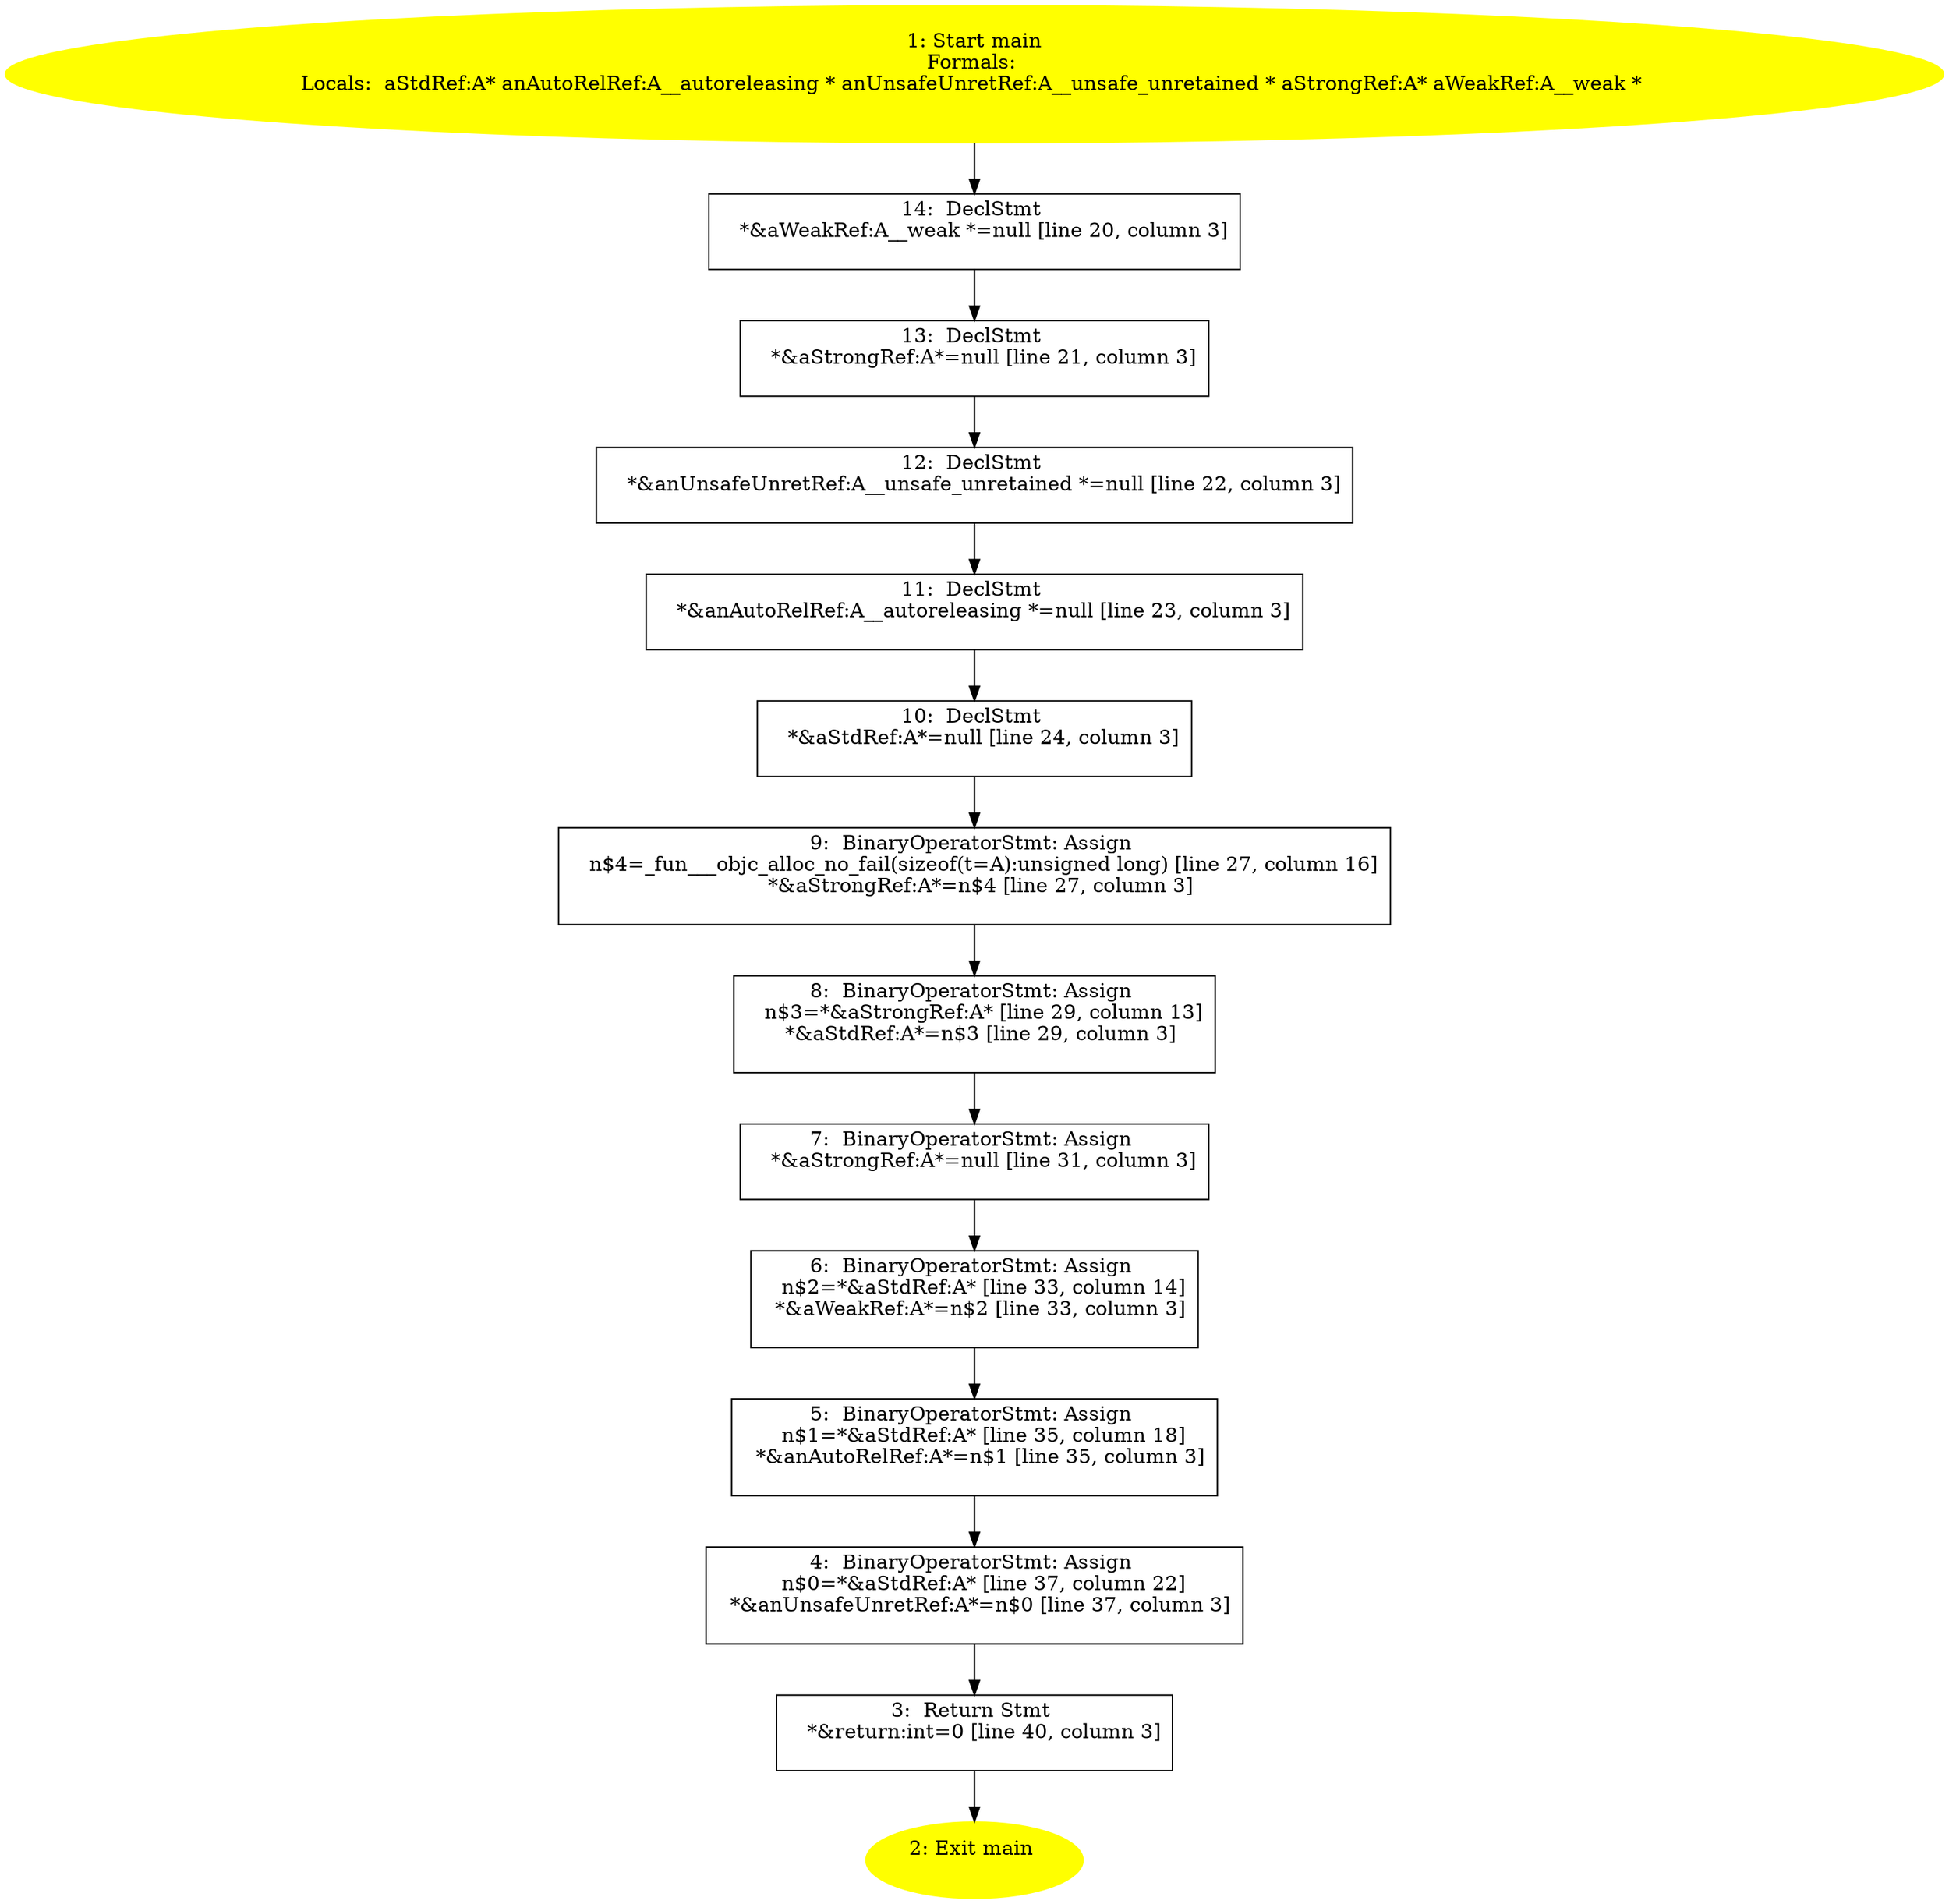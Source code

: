 /* @generated */
digraph cfg {
"main.fad58de7366495db4650cfefac2fcd61_1" [label="1: Start main\nFormals: \nLocals:  aStdRef:A* anAutoRelRef:A__autoreleasing * anUnsafeUnretRef:A__unsafe_unretained * aStrongRef:A* aWeakRef:A__weak * \n  " color=yellow style=filled]
	

	 "main.fad58de7366495db4650cfefac2fcd61_1" -> "main.fad58de7366495db4650cfefac2fcd61_14" ;
"main.fad58de7366495db4650cfefac2fcd61_2" [label="2: Exit main \n  " color=yellow style=filled]
	

"main.fad58de7366495db4650cfefac2fcd61_3" [label="3:  Return Stmt \n   *&return:int=0 [line 40, column 3]\n " shape="box"]
	

	 "main.fad58de7366495db4650cfefac2fcd61_3" -> "main.fad58de7366495db4650cfefac2fcd61_2" ;
"main.fad58de7366495db4650cfefac2fcd61_4" [label="4:  BinaryOperatorStmt: Assign \n   n$0=*&aStdRef:A* [line 37, column 22]\n  *&anUnsafeUnretRef:A*=n$0 [line 37, column 3]\n " shape="box"]
	

	 "main.fad58de7366495db4650cfefac2fcd61_4" -> "main.fad58de7366495db4650cfefac2fcd61_3" ;
"main.fad58de7366495db4650cfefac2fcd61_5" [label="5:  BinaryOperatorStmt: Assign \n   n$1=*&aStdRef:A* [line 35, column 18]\n  *&anAutoRelRef:A*=n$1 [line 35, column 3]\n " shape="box"]
	

	 "main.fad58de7366495db4650cfefac2fcd61_5" -> "main.fad58de7366495db4650cfefac2fcd61_4" ;
"main.fad58de7366495db4650cfefac2fcd61_6" [label="6:  BinaryOperatorStmt: Assign \n   n$2=*&aStdRef:A* [line 33, column 14]\n  *&aWeakRef:A*=n$2 [line 33, column 3]\n " shape="box"]
	

	 "main.fad58de7366495db4650cfefac2fcd61_6" -> "main.fad58de7366495db4650cfefac2fcd61_5" ;
"main.fad58de7366495db4650cfefac2fcd61_7" [label="7:  BinaryOperatorStmt: Assign \n   *&aStrongRef:A*=null [line 31, column 3]\n " shape="box"]
	

	 "main.fad58de7366495db4650cfefac2fcd61_7" -> "main.fad58de7366495db4650cfefac2fcd61_6" ;
"main.fad58de7366495db4650cfefac2fcd61_8" [label="8:  BinaryOperatorStmt: Assign \n   n$3=*&aStrongRef:A* [line 29, column 13]\n  *&aStdRef:A*=n$3 [line 29, column 3]\n " shape="box"]
	

	 "main.fad58de7366495db4650cfefac2fcd61_8" -> "main.fad58de7366495db4650cfefac2fcd61_7" ;
"main.fad58de7366495db4650cfefac2fcd61_9" [label="9:  BinaryOperatorStmt: Assign \n   n$4=_fun___objc_alloc_no_fail(sizeof(t=A):unsigned long) [line 27, column 16]\n  *&aStrongRef:A*=n$4 [line 27, column 3]\n " shape="box"]
	

	 "main.fad58de7366495db4650cfefac2fcd61_9" -> "main.fad58de7366495db4650cfefac2fcd61_8" ;
"main.fad58de7366495db4650cfefac2fcd61_10" [label="10:  DeclStmt \n   *&aStdRef:A*=null [line 24, column 3]\n " shape="box"]
	

	 "main.fad58de7366495db4650cfefac2fcd61_10" -> "main.fad58de7366495db4650cfefac2fcd61_9" ;
"main.fad58de7366495db4650cfefac2fcd61_11" [label="11:  DeclStmt \n   *&anAutoRelRef:A__autoreleasing *=null [line 23, column 3]\n " shape="box"]
	

	 "main.fad58de7366495db4650cfefac2fcd61_11" -> "main.fad58de7366495db4650cfefac2fcd61_10" ;
"main.fad58de7366495db4650cfefac2fcd61_12" [label="12:  DeclStmt \n   *&anUnsafeUnretRef:A__unsafe_unretained *=null [line 22, column 3]\n " shape="box"]
	

	 "main.fad58de7366495db4650cfefac2fcd61_12" -> "main.fad58de7366495db4650cfefac2fcd61_11" ;
"main.fad58de7366495db4650cfefac2fcd61_13" [label="13:  DeclStmt \n   *&aStrongRef:A*=null [line 21, column 3]\n " shape="box"]
	

	 "main.fad58de7366495db4650cfefac2fcd61_13" -> "main.fad58de7366495db4650cfefac2fcd61_12" ;
"main.fad58de7366495db4650cfefac2fcd61_14" [label="14:  DeclStmt \n   *&aWeakRef:A__weak *=null [line 20, column 3]\n " shape="box"]
	

	 "main.fad58de7366495db4650cfefac2fcd61_14" -> "main.fad58de7366495db4650cfefac2fcd61_13" ;
}
